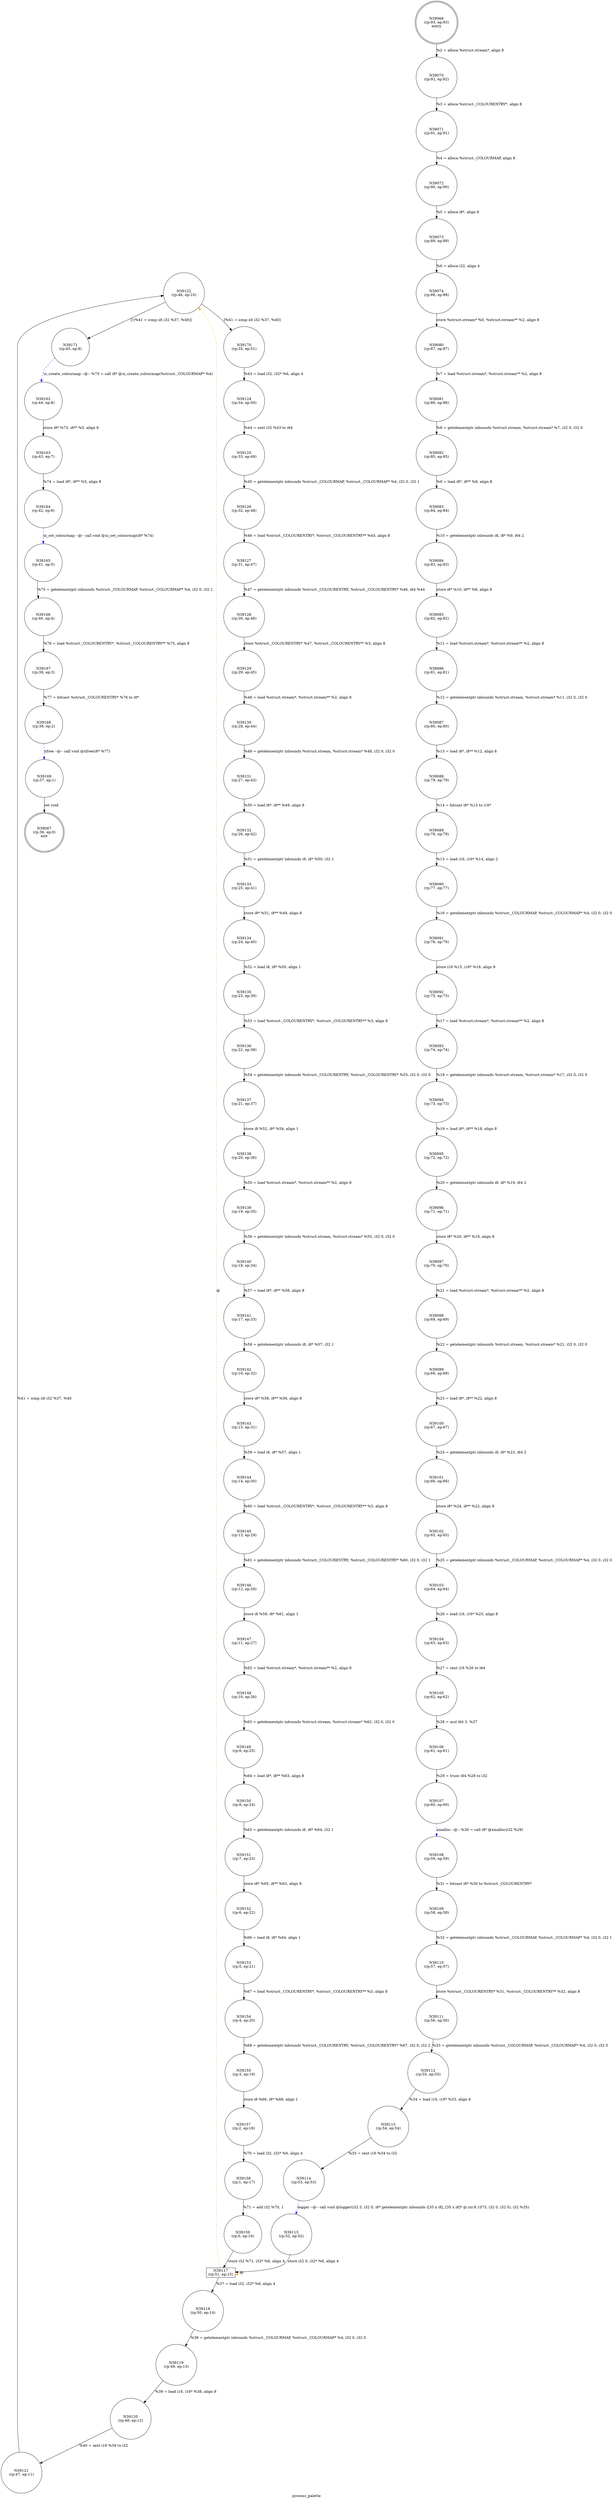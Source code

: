 digraph process_palette {
label="process_palette"
39067 [label="N39067\n(rp:36, ep:0)\nexit", shape="doublecircle"]
39068 [label="N39068\n(rp:93, ep:93)\nentry", shape="doublecircle"]
39068 -> 39070 [label="%2 = alloca %struct.stream*, align 8"]
39070 [label="N39070\n(rp:92, ep:92)", shape="circle"]
39070 -> 39071 [label="%3 = alloca %struct._COLOURENTRY*, align 8"]
39071 [label="N39071\n(rp:91, ep:91)", shape="circle"]
39071 -> 39072 [label="%4 = alloca %struct._COLOURMAP, align 8"]
39072 [label="N39072\n(rp:90, ep:90)", shape="circle"]
39072 -> 39073 [label="%5 = alloca i8*, align 8"]
39073 [label="N39073\n(rp:89, ep:89)", shape="circle"]
39073 -> 39074 [label="%6 = alloca i32, align 4"]
39074 [label="N39074\n(rp:88, ep:88)", shape="circle"]
39074 -> 39080 [label="store %struct.stream* %0, %struct.stream** %2, align 8"]
39080 [label="N39080\n(rp:87, ep:87)", shape="circle"]
39080 -> 39081 [label="%7 = load %struct.stream*, %struct.stream** %2, align 8"]
39081 [label="N39081\n(rp:86, ep:86)", shape="circle"]
39081 -> 39082 [label="%8 = getelementptr inbounds %struct.stream, %struct.stream* %7, i32 0, i32 0"]
39082 [label="N39082\n(rp:85, ep:85)", shape="circle"]
39082 -> 39083 [label="%9 = load i8*, i8** %8, align 8"]
39083 [label="N39083\n(rp:84, ep:84)", shape="circle"]
39083 -> 39084 [label="%10 = getelementptr inbounds i8, i8* %9, i64 2"]
39084 [label="N39084\n(rp:83, ep:83)", shape="circle"]
39084 -> 39085 [label="store i8* %10, i8** %8, align 8"]
39085 [label="N39085\n(rp:82, ep:82)", shape="circle"]
39085 -> 39086 [label="%11 = load %struct.stream*, %struct.stream** %2, align 8"]
39086 [label="N39086\n(rp:81, ep:81)", shape="circle"]
39086 -> 39087 [label="%12 = getelementptr inbounds %struct.stream, %struct.stream* %11, i32 0, i32 0"]
39087 [label="N39087\n(rp:80, ep:80)", shape="circle"]
39087 -> 39088 [label="%13 = load i8*, i8** %12, align 8"]
39088 [label="N39088\n(rp:79, ep:79)", shape="circle"]
39088 -> 39089 [label="%14 = bitcast i8* %13 to i16*"]
39089 [label="N39089\n(rp:78, ep:78)", shape="circle"]
39089 -> 39090 [label="%15 = load i16, i16* %14, align 2"]
39090 [label="N39090\n(rp:77, ep:77)", shape="circle"]
39090 -> 39091 [label="%16 = getelementptr inbounds %struct._COLOURMAP, %struct._COLOURMAP* %4, i32 0, i32 0"]
39091 [label="N39091\n(rp:76, ep:76)", shape="circle"]
39091 -> 39092 [label="store i16 %15, i16* %16, align 8"]
39092 [label="N39092\n(rp:75, ep:75)", shape="circle"]
39092 -> 39093 [label="%17 = load %struct.stream*, %struct.stream** %2, align 8"]
39093 [label="N39093\n(rp:74, ep:74)", shape="circle"]
39093 -> 39094 [label="%18 = getelementptr inbounds %struct.stream, %struct.stream* %17, i32 0, i32 0"]
39094 [label="N39094\n(rp:73, ep:73)", shape="circle"]
39094 -> 39095 [label="%19 = load i8*, i8** %18, align 8"]
39095 [label="N39095\n(rp:72, ep:72)", shape="circle"]
39095 -> 39096 [label="%20 = getelementptr inbounds i8, i8* %19, i64 2"]
39096 [label="N39096\n(rp:71, ep:71)", shape="circle"]
39096 -> 39097 [label="store i8* %20, i8** %18, align 8"]
39097 [label="N39097\n(rp:70, ep:70)", shape="circle"]
39097 -> 39098 [label="%21 = load %struct.stream*, %struct.stream** %2, align 8"]
39098 [label="N39098\n(rp:69, ep:69)", shape="circle"]
39098 -> 39099 [label="%22 = getelementptr inbounds %struct.stream, %struct.stream* %21, i32 0, i32 0"]
39099 [label="N39099\n(rp:68, ep:68)", shape="circle"]
39099 -> 39100 [label="%23 = load i8*, i8** %22, align 8"]
39100 [label="N39100\n(rp:67, ep:67)", shape="circle"]
39100 -> 39101 [label="%24 = getelementptr inbounds i8, i8* %23, i64 2"]
39101 [label="N39101\n(rp:66, ep:66)", shape="circle"]
39101 -> 39102 [label="store i8* %24, i8** %22, align 8"]
39102 [label="N39102\n(rp:65, ep:65)", shape="circle"]
39102 -> 39103 [label="%25 = getelementptr inbounds %struct._COLOURMAP, %struct._COLOURMAP* %4, i32 0, i32 0"]
39103 [label="N39103\n(rp:64, ep:64)", shape="circle"]
39103 -> 39104 [label="%26 = load i16, i16* %25, align 8"]
39104 [label="N39104\n(rp:63, ep:63)", shape="circle"]
39104 -> 39105 [label="%27 = zext i16 %26 to i64"]
39105 [label="N39105\n(rp:62, ep:62)", shape="circle"]
39105 -> 39106 [label="%28 = mul i64 3, %27"]
39106 [label="N39106\n(rp:61, ep:61)", shape="circle"]
39106 -> 39107 [label="%29 = trunc i64 %28 to i32"]
39107 [label="N39107\n(rp:60, ep:60)", shape="circle"]
39107 -> 39108 [label="xmalloc --@-- %30 = call i8* @xmalloc(i32 %29)", style="dashed", color="blue"]
39108 [label="N39108\n(rp:59, ep:59)", shape="circle"]
39108 -> 39109 [label="%31 = bitcast i8* %30 to %struct._COLOURENTRY*"]
39109 [label="N39109\n(rp:58, ep:58)", shape="circle"]
39109 -> 39110 [label="%32 = getelementptr inbounds %struct._COLOURMAP, %struct._COLOURMAP* %4, i32 0, i32 1"]
39110 [label="N39110\n(rp:57, ep:57)", shape="circle"]
39110 -> 39111 [label="store %struct._COLOURENTRY* %31, %struct._COLOURENTRY** %32, align 8"]
39111 [label="N39111\n(rp:56, ep:56)", shape="circle"]
39111 -> 39112 [label="%33 = getelementptr inbounds %struct._COLOURMAP, %struct._COLOURMAP* %4, i32 0, i32 0"]
39112 [label="N39112\n(rp:55, ep:55)", shape="circle"]
39112 -> 39113 [label="%34 = load i16, i16* %33, align 8"]
39113 [label="N39113\n(rp:54, ep:54)", shape="circle"]
39113 -> 39114 [label="%35 = zext i16 %34 to i32"]
39114 [label="N39114\n(rp:53, ep:53)", shape="circle"]
39114 -> 39115 [label="logger --@-- call void @logger(i32 5, i32 0, i8* getelementptr inbounds ([35 x i8], [35 x i8]* @.str.8.1073, i32 0, i32 0), i32 %35)", style="dashed", color="blue"]
39115 [label="N39115\n(rp:52, ep:52)", shape="circle"]
39115 -> 39117 [label="store i32 0, i32* %6, align 4"]
39117 [label="N39117\n(rp:51, ep:15)", shape="box"]
39117 -> 39118 [label="%37 = load i32, i32* %6, align 4"]
39117 -> 39117 [label="@", style="dashed", color="orange"]
39117 -> 39122 [label="@", style="dashed", color="orange"]
39118 [label="N39118\n(rp:50, ep:14)", shape="circle"]
39118 -> 39119 [label="%38 = getelementptr inbounds %struct._COLOURMAP, %struct._COLOURMAP* %4, i32 0, i32 0"]
39119 [label="N39119\n(rp:49, ep:13)", shape="circle"]
39119 -> 39120 [label="%39 = load i16, i16* %38, align 8"]
39120 [label="N39120\n(rp:48, ep:12)", shape="circle"]
39120 -> 39121 [label="%40 = zext i16 %39 to i32"]
39121 [label="N39121\n(rp:47, ep:11)", shape="circle"]
39121 -> 39122 [label="%41 = icmp slt i32 %37, %40"]
39122 [label="N39122\n(rp:46, ep:10)", shape="circle"]
39122 -> 39170 [label="[%41 = icmp slt i32 %37, %40]"]
39122 -> 39171 [label="[!(%41 = icmp slt i32 %37, %40)]"]
39124 [label="N39124\n(rp:34, ep:50)", shape="circle"]
39124 -> 39125 [label="%44 = sext i32 %43 to i64"]
39125 [label="N39125\n(rp:33, ep:49)", shape="circle"]
39125 -> 39126 [label="%45 = getelementptr inbounds %struct._COLOURMAP, %struct._COLOURMAP* %4, i32 0, i32 1"]
39126 [label="N39126\n(rp:32, ep:48)", shape="circle"]
39126 -> 39127 [label="%46 = load %struct._COLOURENTRY*, %struct._COLOURENTRY** %45, align 8"]
39127 [label="N39127\n(rp:31, ep:47)", shape="circle"]
39127 -> 39128 [label="%47 = getelementptr inbounds %struct._COLOURENTRY, %struct._COLOURENTRY* %46, i64 %44"]
39128 [label="N39128\n(rp:30, ep:46)", shape="circle"]
39128 -> 39129 [label="store %struct._COLOURENTRY* %47, %struct._COLOURENTRY** %3, align 8"]
39129 [label="N39129\n(rp:29, ep:45)", shape="circle"]
39129 -> 39130 [label="%48 = load %struct.stream*, %struct.stream** %2, align 8"]
39130 [label="N39130\n(rp:28, ep:44)", shape="circle"]
39130 -> 39131 [label="%49 = getelementptr inbounds %struct.stream, %struct.stream* %48, i32 0, i32 0"]
39131 [label="N39131\n(rp:27, ep:43)", shape="circle"]
39131 -> 39132 [label="%50 = load i8*, i8** %49, align 8"]
39132 [label="N39132\n(rp:26, ep:42)", shape="circle"]
39132 -> 39133 [label="%51 = getelementptr inbounds i8, i8* %50, i32 1"]
39133 [label="N39133\n(rp:25, ep:41)", shape="circle"]
39133 -> 39134 [label="store i8* %51, i8** %49, align 8"]
39134 [label="N39134\n(rp:24, ep:40)", shape="circle"]
39134 -> 39135 [label="%52 = load i8, i8* %50, align 1"]
39135 [label="N39135\n(rp:23, ep:39)", shape="circle"]
39135 -> 39136 [label="%53 = load %struct._COLOURENTRY*, %struct._COLOURENTRY** %3, align 8"]
39136 [label="N39136\n(rp:22, ep:38)", shape="circle"]
39136 -> 39137 [label="%54 = getelementptr inbounds %struct._COLOURENTRY, %struct._COLOURENTRY* %53, i32 0, i32 0"]
39137 [label="N39137\n(rp:21, ep:37)", shape="circle"]
39137 -> 39138 [label="store i8 %52, i8* %54, align 1"]
39138 [label="N39138\n(rp:20, ep:36)", shape="circle"]
39138 -> 39139 [label="%55 = load %struct.stream*, %struct.stream** %2, align 8"]
39139 [label="N39139\n(rp:19, ep:35)", shape="circle"]
39139 -> 39140 [label="%56 = getelementptr inbounds %struct.stream, %struct.stream* %55, i32 0, i32 0"]
39140 [label="N39140\n(rp:18, ep:34)", shape="circle"]
39140 -> 39141 [label="%57 = load i8*, i8** %56, align 8"]
39141 [label="N39141\n(rp:17, ep:33)", shape="circle"]
39141 -> 39142 [label="%58 = getelementptr inbounds i8, i8* %57, i32 1"]
39142 [label="N39142\n(rp:16, ep:32)", shape="circle"]
39142 -> 39143 [label="store i8* %58, i8** %56, align 8"]
39143 [label="N39143\n(rp:15, ep:31)", shape="circle"]
39143 -> 39144 [label="%59 = load i8, i8* %57, align 1"]
39144 [label="N39144\n(rp:14, ep:30)", shape="circle"]
39144 -> 39145 [label="%60 = load %struct._COLOURENTRY*, %struct._COLOURENTRY** %3, align 8"]
39145 [label="N39145\n(rp:13, ep:29)", shape="circle"]
39145 -> 39146 [label="%61 = getelementptr inbounds %struct._COLOURENTRY, %struct._COLOURENTRY* %60, i32 0, i32 1"]
39146 [label="N39146\n(rp:12, ep:28)", shape="circle"]
39146 -> 39147 [label="store i8 %59, i8* %61, align 1"]
39147 [label="N39147\n(rp:11, ep:27)", shape="circle"]
39147 -> 39148 [label="%62 = load %struct.stream*, %struct.stream** %2, align 8"]
39148 [label="N39148\n(rp:10, ep:26)", shape="circle"]
39148 -> 39149 [label="%63 = getelementptr inbounds %struct.stream, %struct.stream* %62, i32 0, i32 0"]
39149 [label="N39149\n(rp:9, ep:25)", shape="circle"]
39149 -> 39150 [label="%64 = load i8*, i8** %63, align 8"]
39150 [label="N39150\n(rp:8, ep:24)", shape="circle"]
39150 -> 39151 [label="%65 = getelementptr inbounds i8, i8* %64, i32 1"]
39151 [label="N39151\n(rp:7, ep:23)", shape="circle"]
39151 -> 39152 [label="store i8* %65, i8** %63, align 8"]
39152 [label="N39152\n(rp:6, ep:22)", shape="circle"]
39152 -> 39153 [label="%66 = load i8, i8* %64, align 1"]
39153 [label="N39153\n(rp:5, ep:21)", shape="circle"]
39153 -> 39154 [label="%67 = load %struct._COLOURENTRY*, %struct._COLOURENTRY** %3, align 8"]
39154 [label="N39154\n(rp:4, ep:20)", shape="circle"]
39154 -> 39155 [label="%68 = getelementptr inbounds %struct._COLOURENTRY, %struct._COLOURENTRY* %67, i32 0, i32 2"]
39155 [label="N39155\n(rp:3, ep:19)", shape="circle"]
39155 -> 39157 [label="store i8 %66, i8* %68, align 1"]
39157 [label="N39157\n(rp:2, ep:18)", shape="circle"]
39157 -> 39158 [label="%70 = load i32, i32* %6, align 4"]
39158 [label="N39158\n(rp:1, ep:17)", shape="circle"]
39158 -> 39159 [label="%71 = add i32 %70, 1"]
39159 [label="N39159\n(rp:0, ep:16)", shape="circle"]
39159 -> 39117 [label="store i32 %71, i32* %6, align 4"]
39162 [label="N39162\n(rp:44, ep:8)", shape="circle"]
39162 -> 39163 [label="store i8* %73, i8** %5, align 8"]
39163 [label="N39163\n(rp:43, ep:7)", shape="circle"]
39163 -> 39164 [label="%74 = load i8*, i8** %5, align 8"]
39164 [label="N39164\n(rp:42, ep:6)", shape="circle"]
39164 -> 39165 [label="ui_set_colourmap --@-- call void @ui_set_colourmap(i8* %74)", style="dashed", color="blue"]
39165 [label="N39165\n(rp:41, ep:5)", shape="circle"]
39165 -> 39166 [label="%75 = getelementptr inbounds %struct._COLOURMAP, %struct._COLOURMAP* %4, i32 0, i32 1"]
39166 [label="N39166\n(rp:40, ep:4)", shape="circle"]
39166 -> 39167 [label="%76 = load %struct._COLOURENTRY*, %struct._COLOURENTRY** %75, align 8"]
39167 [label="N39167\n(rp:39, ep:3)", shape="circle"]
39167 -> 39168 [label="%77 = bitcast %struct._COLOURENTRY* %76 to i8*"]
39168 [label="N39168\n(rp:38, ep:2)", shape="circle"]
39168 -> 39169 [label="xfree --@-- call void @xfree(i8* %77)", style="dashed", color="blue"]
39169 [label="N39169\n(rp:37, ep:1)", shape="circle"]
39169 -> 39067 [label="ret void"]
39170 [label="N39170\n(rp:35, ep:51)", shape="circle"]
39170 -> 39124 [label="%43 = load i32, i32* %6, align 4"]
39171 [label="N39171\n(rp:45, ep:9)", shape="circle"]
39171 -> 39162 [label="ui_create_colourmap --@-- %73 = call i8* @ui_create_colourmap(%struct._COLOURMAP* %4)", style="dashed", color="blue"]
}
